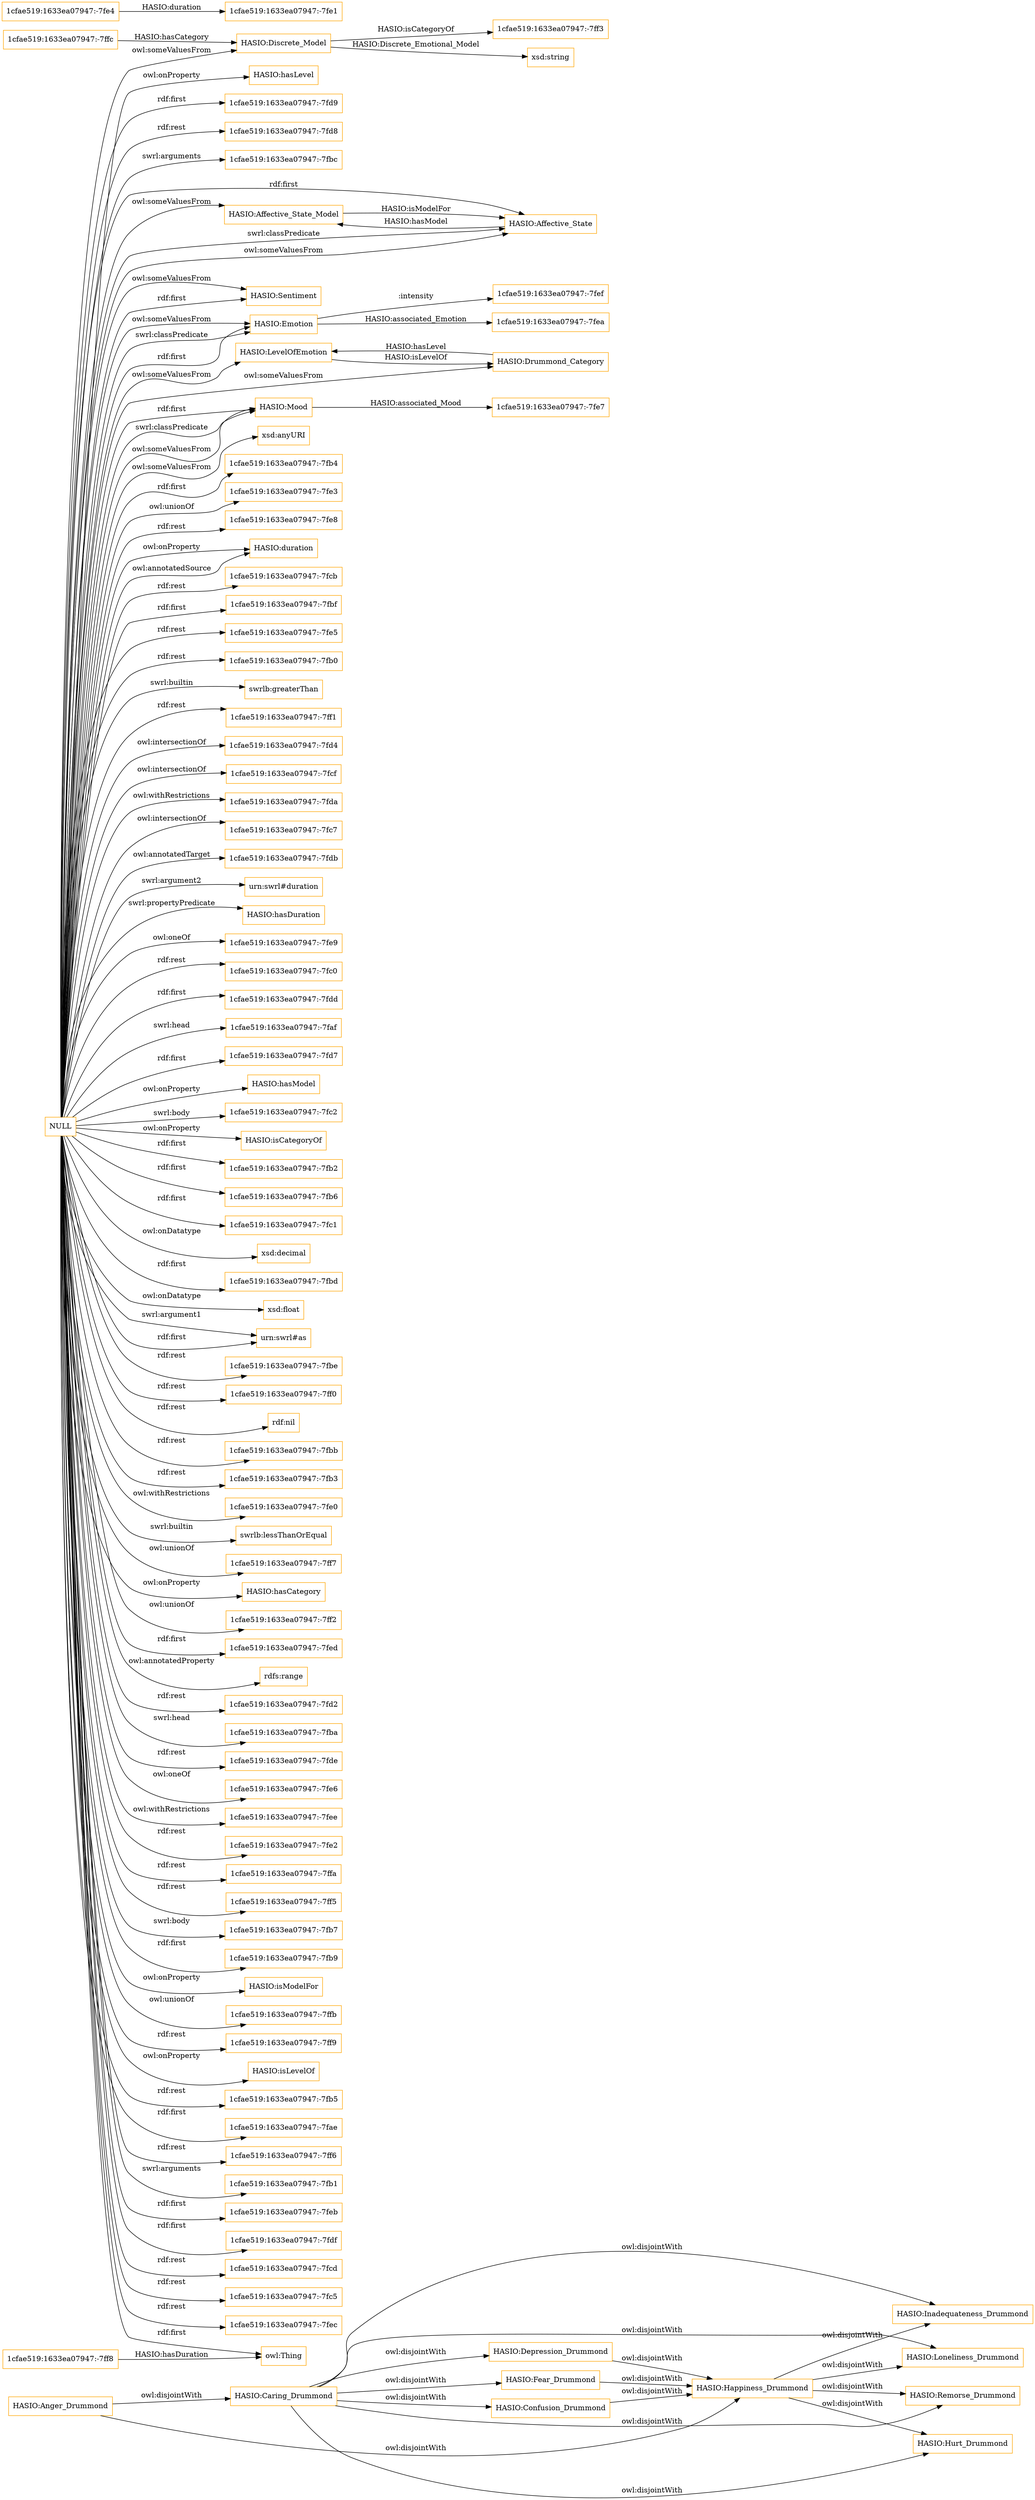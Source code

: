 digraph ar2dtool_diagram { 
rankdir=LR;
size="1501"
node [shape = rectangle, color="orange"]; "HASIO:Happiness_Drummond" "1cfae519:1633ea07947:-7ffc" "HASIO:Affective_State_Model" "1cfae519:1633ea07947:-7ff8" "HASIO:Loneliness_Drummond" "HASIO:Sentiment" "HASIO:Emotion" "HASIO:Affective_State" "HASIO:LevelOfEmotion" "HASIO:Confusion_Drummond" "HASIO:Mood" "HASIO:Remorse_Drummond" "1cfae519:1633ea07947:-7fe4" "HASIO:Anger_Drummond" "HASIO:Inadequateness_Drummond" "1cfae519:1633ea07947:-7ff3" "HASIO:Fear_Drummond" "HASIO:Depression_Drummond" "HASIO:Drummond_Category" "HASIO:Hurt_Drummond" "HASIO:Caring_Drummond" "HASIO:Discrete_Model" ; /*classes style*/
	"NULL" -> "HASIO:Drummond_Category" [ label = "owl:someValuesFrom" ];
	"NULL" -> "xsd:anyURI" [ label = "owl:someValuesFrom" ];
	"NULL" -> "1cfae519:1633ea07947:-7fb4" [ label = "rdf:first" ];
	"NULL" -> "1cfae519:1633ea07947:-7fe3" [ label = "owl:unionOf" ];
	"NULL" -> "1cfae519:1633ea07947:-7fe8" [ label = "rdf:rest" ];
	"NULL" -> "HASIO:duration" [ label = "owl:onProperty" ];
	"NULL" -> "1cfae519:1633ea07947:-7fcb" [ label = "rdf:rest" ];
	"NULL" -> "1cfae519:1633ea07947:-7fbf" [ label = "rdf:first" ];
	"NULL" -> "1cfae519:1633ea07947:-7fe5" [ label = "rdf:rest" ];
	"NULL" -> "1cfae519:1633ea07947:-7fb0" [ label = "rdf:rest" ];
	"NULL" -> "swrlb:greaterThan" [ label = "swrl:builtin" ];
	"NULL" -> "1cfae519:1633ea07947:-7ff1" [ label = "rdf:rest" ];
	"NULL" -> "1cfae519:1633ea07947:-7fd4" [ label = "owl:intersectionOf" ];
	"NULL" -> "1cfae519:1633ea07947:-7fcf" [ label = "owl:intersectionOf" ];
	"NULL" -> "HASIO:Discrete_Model" [ label = "owl:someValuesFrom" ];
	"NULL" -> "1cfae519:1633ea07947:-7fda" [ label = "owl:withRestrictions" ];
	"NULL" -> "1cfae519:1633ea07947:-7fc7" [ label = "owl:intersectionOf" ];
	"NULL" -> "1cfae519:1633ea07947:-7fdb" [ label = "owl:annotatedTarget" ];
	"NULL" -> "urn:swrl#duration" [ label = "swrl:argument2" ];
	"NULL" -> "HASIO:hasDuration" [ label = "swrl:propertyPredicate" ];
	"NULL" -> "1cfae519:1633ea07947:-7fe9" [ label = "owl:oneOf" ];
	"NULL" -> "1cfae519:1633ea07947:-7fc0" [ label = "rdf:rest" ];
	"NULL" -> "1cfae519:1633ea07947:-7fdd" [ label = "rdf:first" ];
	"NULL" -> "1cfae519:1633ea07947:-7faf" [ label = "swrl:head" ];
	"NULL" -> "1cfae519:1633ea07947:-7fd7" [ label = "rdf:first" ];
	"NULL" -> "HASIO:hasModel" [ label = "owl:onProperty" ];
	"NULL" -> "1cfae519:1633ea07947:-7fc2" [ label = "swrl:body" ];
	"NULL" -> "HASIO:isCategoryOf" [ label = "owl:onProperty" ];
	"NULL" -> "1cfae519:1633ea07947:-7fb2" [ label = "rdf:first" ];
	"NULL" -> "1cfae519:1633ea07947:-7fb6" [ label = "rdf:first" ];
	"NULL" -> "1cfae519:1633ea07947:-7fc1" [ label = "rdf:first" ];
	"NULL" -> "xsd:decimal" [ label = "owl:onDatatype" ];
	"NULL" -> "1cfae519:1633ea07947:-7fbd" [ label = "rdf:first" ];
	"NULL" -> "HASIO:LevelOfEmotion" [ label = "owl:someValuesFrom" ];
	"NULL" -> "xsd:float" [ label = "owl:onDatatype" ];
	"NULL" -> "urn:swrl#as" [ label = "swrl:argument1" ];
	"NULL" -> "HASIO:Mood" [ label = "swrl:classPredicate" ];
	"NULL" -> "1cfae519:1633ea07947:-7fbe" [ label = "rdf:rest" ];
	"NULL" -> "HASIO:Affective_State_Model" [ label = "owl:someValuesFrom" ];
	"NULL" -> "1cfae519:1633ea07947:-7ff0" [ label = "rdf:rest" ];
	"NULL" -> "HASIO:Emotion" [ label = "swrl:classPredicate" ];
	"NULL" -> "rdf:nil" [ label = "rdf:rest" ];
	"NULL" -> "1cfae519:1633ea07947:-7fbb" [ label = "rdf:rest" ];
	"NULL" -> "1cfae519:1633ea07947:-7fb3" [ label = "rdf:rest" ];
	"NULL" -> "1cfae519:1633ea07947:-7fe0" [ label = "owl:withRestrictions" ];
	"NULL" -> "swrlb:lessThanOrEqual" [ label = "swrl:builtin" ];
	"NULL" -> "1cfae519:1633ea07947:-7ff7" [ label = "owl:unionOf" ];
	"NULL" -> "HASIO:hasCategory" [ label = "owl:onProperty" ];
	"NULL" -> "1cfae519:1633ea07947:-7ff2" [ label = "owl:unionOf" ];
	"NULL" -> "HASIO:Mood" [ label = "owl:someValuesFrom" ];
	"NULL" -> "1cfae519:1633ea07947:-7fed" [ label = "rdf:first" ];
	"NULL" -> "HASIO:Affective_State" [ label = "swrl:classPredicate" ];
	"NULL" -> "rdfs:range" [ label = "owl:annotatedProperty" ];
	"NULL" -> "1cfae519:1633ea07947:-7fd2" [ label = "rdf:rest" ];
	"NULL" -> "HASIO:Sentiment" [ label = "owl:someValuesFrom" ];
	"NULL" -> "HASIO:Emotion" [ label = "rdf:first" ];
	"NULL" -> "1cfae519:1633ea07947:-7fba" [ label = "swrl:head" ];
	"NULL" -> "1cfae519:1633ea07947:-7fde" [ label = "rdf:rest" ];
	"NULL" -> "1cfae519:1633ea07947:-7fe6" [ label = "owl:oneOf" ];
	"NULL" -> "HASIO:duration" [ label = "owl:annotatedSource" ];
	"NULL" -> "owl:Thing" [ label = "rdf:first" ];
	"NULL" -> "1cfae519:1633ea07947:-7fee" [ label = "owl:withRestrictions" ];
	"NULL" -> "1cfae519:1633ea07947:-7fe2" [ label = "rdf:rest" ];
	"NULL" -> "HASIO:Emotion" [ label = "owl:someValuesFrom" ];
	"NULL" -> "HASIO:Affective_State" [ label = "owl:someValuesFrom" ];
	"NULL" -> "1cfae519:1633ea07947:-7ffa" [ label = "rdf:rest" ];
	"NULL" -> "1cfae519:1633ea07947:-7ff5" [ label = "rdf:rest" ];
	"NULL" -> "1cfae519:1633ea07947:-7fb7" [ label = "swrl:body" ];
	"NULL" -> "1cfae519:1633ea07947:-7fb9" [ label = "rdf:first" ];
	"NULL" -> "HASIO:isModelFor" [ label = "owl:onProperty" ];
	"NULL" -> "1cfae519:1633ea07947:-7ffb" [ label = "owl:unionOf" ];
	"NULL" -> "urn:swrl#as" [ label = "rdf:first" ];
	"NULL" -> "1cfae519:1633ea07947:-7ff9" [ label = "rdf:rest" ];
	"NULL" -> "HASIO:isLevelOf" [ label = "owl:onProperty" ];
	"NULL" -> "1cfae519:1633ea07947:-7fb5" [ label = "rdf:rest" ];
	"NULL" -> "1cfae519:1633ea07947:-7fae" [ label = "rdf:first" ];
	"NULL" -> "HASIO:Mood" [ label = "rdf:first" ];
	"NULL" -> "1cfae519:1633ea07947:-7ff6" [ label = "rdf:rest" ];
	"NULL" -> "1cfae519:1633ea07947:-7fb1" [ label = "swrl:arguments" ];
	"NULL" -> "HASIO:Affective_State" [ label = "rdf:first" ];
	"NULL" -> "1cfae519:1633ea07947:-7feb" [ label = "rdf:first" ];
	"NULL" -> "1cfae519:1633ea07947:-7fdf" [ label = "rdf:first" ];
	"NULL" -> "1cfae519:1633ea07947:-7fcd" [ label = "rdf:rest" ];
	"NULL" -> "1cfae519:1633ea07947:-7fc5" [ label = "rdf:rest" ];
	"NULL" -> "1cfae519:1633ea07947:-7fec" [ label = "rdf:rest" ];
	"NULL" -> "HASIO:hasLevel" [ label = "owl:onProperty" ];
	"NULL" -> "HASIO:Sentiment" [ label = "rdf:first" ];
	"NULL" -> "1cfae519:1633ea07947:-7fd9" [ label = "rdf:first" ];
	"NULL" -> "1cfae519:1633ea07947:-7fd8" [ label = "rdf:rest" ];
	"NULL" -> "1cfae519:1633ea07947:-7fbc" [ label = "swrl:arguments" ];
	"HASIO:Anger_Drummond" -> "HASIO:Happiness_Drummond" [ label = "owl:disjointWith" ];
	"HASIO:Anger_Drummond" -> "HASIO:Caring_Drummond" [ label = "owl:disjointWith" ];
	"HASIO:Depression_Drummond" -> "HASIO:Happiness_Drummond" [ label = "owl:disjointWith" ];
	"HASIO:Caring_Drummond" -> "HASIO:Remorse_Drummond" [ label = "owl:disjointWith" ];
	"HASIO:Caring_Drummond" -> "HASIO:Loneliness_Drummond" [ label = "owl:disjointWith" ];
	"HASIO:Caring_Drummond" -> "HASIO:Inadequateness_Drummond" [ label = "owl:disjointWith" ];
	"HASIO:Caring_Drummond" -> "HASIO:Hurt_Drummond" [ label = "owl:disjointWith" ];
	"HASIO:Caring_Drummond" -> "HASIO:Fear_Drummond" [ label = "owl:disjointWith" ];
	"HASIO:Caring_Drummond" -> "HASIO:Depression_Drummond" [ label = "owl:disjointWith" ];
	"HASIO:Caring_Drummond" -> "HASIO:Confusion_Drummond" [ label = "owl:disjointWith" ];
	"HASIO:Happiness_Drummond" -> "HASIO:Remorse_Drummond" [ label = "owl:disjointWith" ];
	"HASIO:Happiness_Drummond" -> "HASIO:Loneliness_Drummond" [ label = "owl:disjointWith" ];
	"HASIO:Happiness_Drummond" -> "HASIO:Inadequateness_Drummond" [ label = "owl:disjointWith" ];
	"HASIO:Happiness_Drummond" -> "HASIO:Hurt_Drummond" [ label = "owl:disjointWith" ];
	"HASIO:Confusion_Drummond" -> "HASIO:Happiness_Drummond" [ label = "owl:disjointWith" ];
	"HASIO:Fear_Drummond" -> "HASIO:Happiness_Drummond" [ label = "owl:disjointWith" ];
	"HASIO:Mood" -> "1cfae519:1633ea07947:-7fe7" [ label = "HASIO:associated_Mood" ];
	"HASIO:Discrete_Model" -> "xsd:string" [ label = "HASIO:Discrete_Emotional_Model" ];
	"HASIO:Emotion" -> "1cfae519:1633ea07947:-7fef" [ label = ":intensity" ];
	"HASIO:LevelOfEmotion" -> "HASIO:Drummond_Category" [ label = "HASIO:isLevelOf" ];
	"HASIO:Drummond_Category" -> "HASIO:LevelOfEmotion" [ label = "HASIO:hasLevel" ];
	"HASIO:Emotion" -> "1cfae519:1633ea07947:-7fea" [ label = "HASIO:associated_Emotion" ];
	"1cfae519:1633ea07947:-7ffc" -> "HASIO:Discrete_Model" [ label = "HASIO:hasCategory" ];
	"HASIO:Affective_State_Model" -> "HASIO:Affective_State" [ label = "HASIO:isModelFor" ];
	"HASIO:Discrete_Model" -> "1cfae519:1633ea07947:-7ff3" [ label = "HASIO:isCategoryOf" ];
	"1cfae519:1633ea07947:-7fe4" -> "1cfae519:1633ea07947:-7fe1" [ label = "HASIO:duration" ];
	"HASIO:Affective_State" -> "HASIO:Affective_State_Model" [ label = "HASIO:hasModel" ];
	"1cfae519:1633ea07947:-7ff8" -> "owl:Thing" [ label = "HASIO:hasDuration" ];

}
